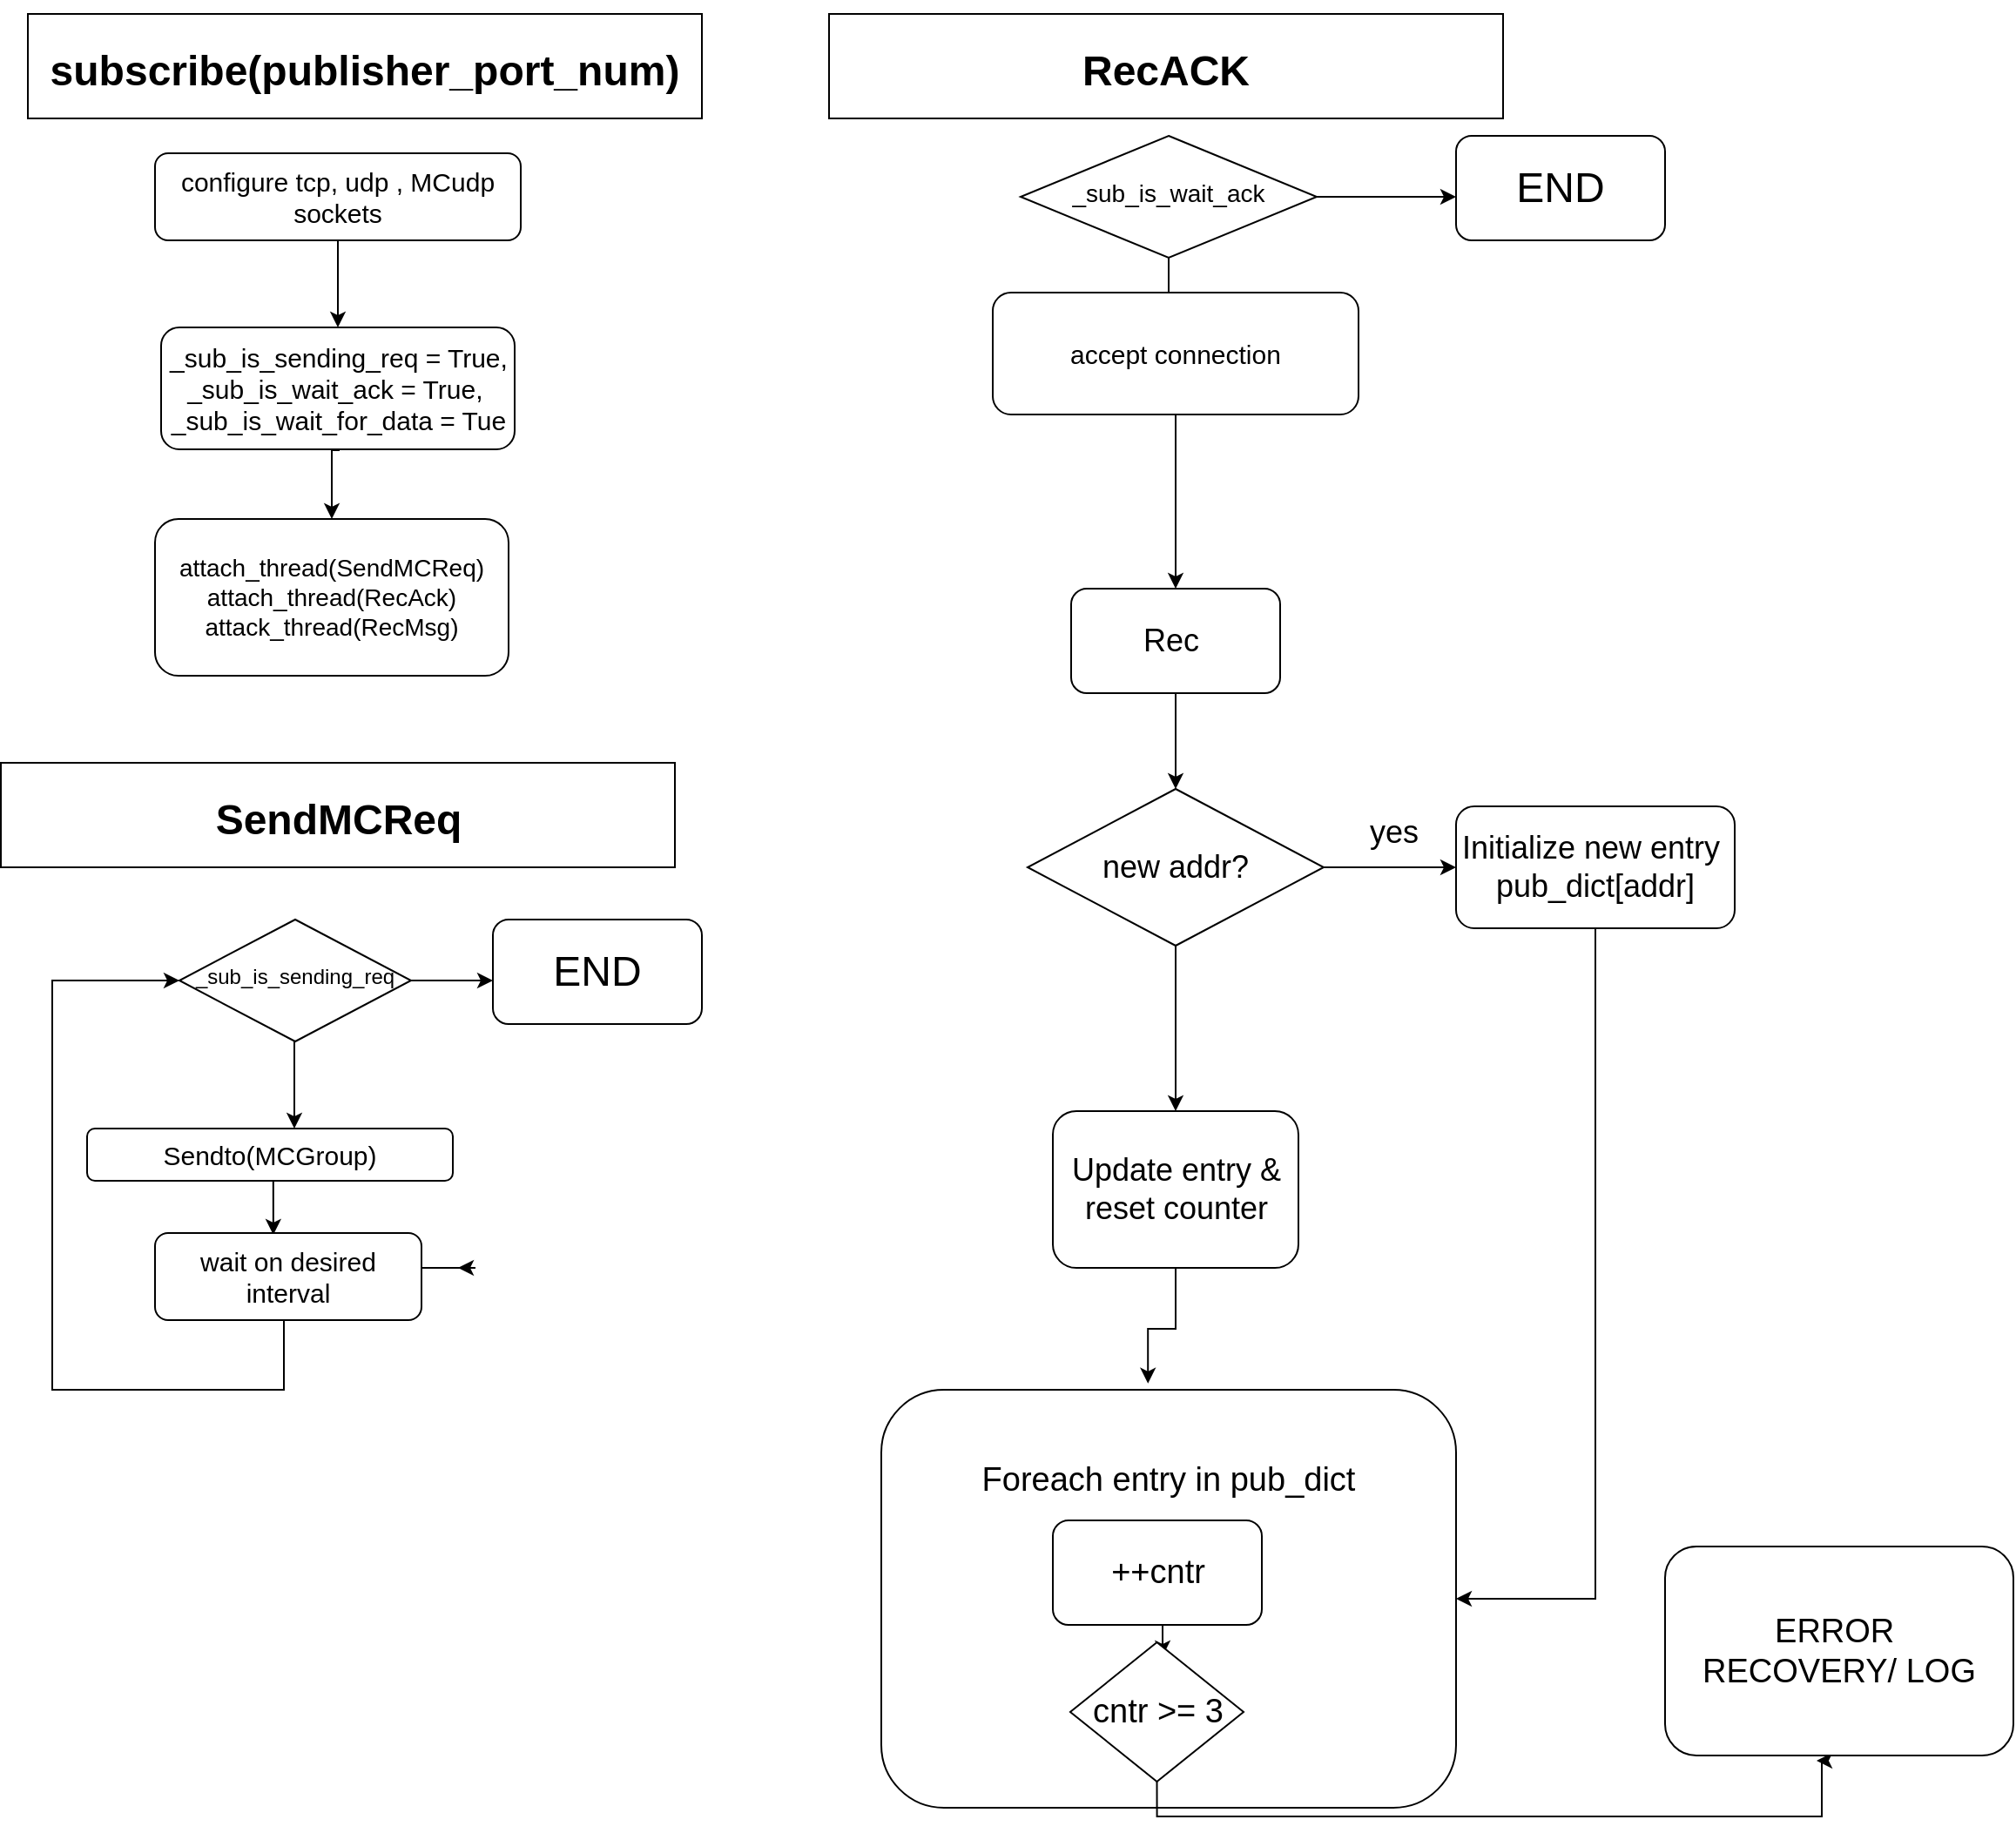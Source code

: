 <mxfile version="20.8.21" type="device"><diagram id="C5RBs43oDa-KdzZeNtuy" name="Page-1"><mxGraphModel dx="2261" dy="796" grid="1" gridSize="10" guides="1" tooltips="1" connect="1" arrows="1" fold="1" page="1" pageScale="1" pageWidth="827" pageHeight="1169" math="0" shadow="0"><root><mxCell id="WIyWlLk6GJQsqaUBKTNV-0"/><mxCell id="WIyWlLk6GJQsqaUBKTNV-1" parent="WIyWlLk6GJQsqaUBKTNV-0"/><mxCell id="fQrUOqj-fyu_gMzclJtU-1" value="&lt;h1&gt;&lt;font style=&quot;font-size: 24px;&quot;&gt;subscribe(publisher_port_num)&lt;/font&gt;&lt;/h1&gt;" style="rounded=0;whiteSpace=wrap;html=1;fontSize=15;" vertex="1" parent="WIyWlLk6GJQsqaUBKTNV-1"><mxGeometry x="-710" y="50" width="387" height="60" as="geometry"/></mxCell><mxCell id="fQrUOqj-fyu_gMzclJtU-2" style="edgeStyle=orthogonalEdgeStyle;rounded=0;orthogonalLoop=1;jettySize=auto;html=1;exitX=0.5;exitY=1;exitDx=0;exitDy=0;entryX=0.5;entryY=0;entryDx=0;entryDy=0;fontSize=24;" edge="1" parent="WIyWlLk6GJQsqaUBKTNV-1" source="fQrUOqj-fyu_gMzclJtU-3" target="fQrUOqj-fyu_gMzclJtU-7"><mxGeometry relative="1" as="geometry"/></mxCell><mxCell id="fQrUOqj-fyu_gMzclJtU-3" value="&lt;font style=&quot;font-size: 15px;&quot;&gt;configure tcp, udp , MCudp sockets&lt;/font&gt;" style="rounded=1;whiteSpace=wrap;html=1;fontSize=12;glass=0;strokeWidth=1;shadow=0;" vertex="1" parent="WIyWlLk6GJQsqaUBKTNV-1"><mxGeometry x="-637" y="130" width="210" height="50" as="geometry"/></mxCell><mxCell id="fQrUOqj-fyu_gMzclJtU-9" style="edgeStyle=orthogonalEdgeStyle;rounded=0;orthogonalLoop=1;jettySize=auto;html=1;entryX=0.5;entryY=0;entryDx=0;entryDy=0;" edge="1" parent="WIyWlLk6GJQsqaUBKTNV-1" target="fQrUOqj-fyu_gMzclJtU-10"><mxGeometry relative="1" as="geometry"><mxPoint x="-532" y="260" as="sourcePoint"/><mxPoint x="-532" y="330" as="targetPoint"/></mxGeometry></mxCell><mxCell id="fQrUOqj-fyu_gMzclJtU-7" value="&lt;span style=&quot;font-size: 15px;&quot;&gt;_sub_is_sending_req = True,&lt;br&gt;_sub_is_wait_ack = True,&amp;nbsp;&lt;br&gt;_sub_is_wait_for_data = Tue&lt;br&gt;&lt;/span&gt;" style="rounded=1;whiteSpace=wrap;html=1;fontSize=12;glass=0;strokeWidth=1;shadow=0;" vertex="1" parent="WIyWlLk6GJQsqaUBKTNV-1"><mxGeometry x="-633.5" y="230" width="203" height="70" as="geometry"/></mxCell><mxCell id="fQrUOqj-fyu_gMzclJtU-10" value="&lt;font style=&quot;font-size: 14px;&quot;&gt;attach_thread(SendMCReq)&lt;br&gt;attach_thread(RecAck)&lt;br&gt;attack_thread(RecMsg)&lt;/font&gt;" style="rounded=1;whiteSpace=wrap;html=1;" vertex="1" parent="WIyWlLk6GJQsqaUBKTNV-1"><mxGeometry x="-637" y="340" width="203" height="90" as="geometry"/></mxCell><mxCell id="fQrUOqj-fyu_gMzclJtU-11" value="&lt;h1&gt;&lt;font style=&quot;font-size: 24px;&quot;&gt;SendMCReq&lt;/font&gt;&lt;/h1&gt;" style="rounded=0;whiteSpace=wrap;html=1;fontSize=15;" vertex="1" parent="WIyWlLk6GJQsqaUBKTNV-1"><mxGeometry x="-725.5" y="480" width="387" height="60" as="geometry"/></mxCell><mxCell id="fQrUOqj-fyu_gMzclJtU-30" style="edgeStyle=orthogonalEdgeStyle;rounded=0;orthogonalLoop=1;jettySize=auto;html=1;exitX=0.5;exitY=1;exitDx=0;exitDy=0;entryX=0.444;entryY=0.02;entryDx=0;entryDy=0;entryPerimeter=0;fontSize=15;" edge="1" parent="WIyWlLk6GJQsqaUBKTNV-1" source="fQrUOqj-fyu_gMzclJtU-12" target="fQrUOqj-fyu_gMzclJtU-24"><mxGeometry relative="1" as="geometry"/></mxCell><mxCell id="fQrUOqj-fyu_gMzclJtU-12" value="&lt;font style=&quot;font-size: 15px;&quot;&gt;Sendto(MCGroup)&lt;/font&gt;" style="rounded=1;whiteSpace=wrap;html=1;fontSize=12;glass=0;strokeWidth=1;shadow=0;" vertex="1" parent="WIyWlLk6GJQsqaUBKTNV-1"><mxGeometry x="-676" y="690" width="210" height="30" as="geometry"/></mxCell><mxCell id="fQrUOqj-fyu_gMzclJtU-14" style="edgeStyle=orthogonalEdgeStyle;rounded=0;orthogonalLoop=1;jettySize=auto;html=1;exitX=1;exitY=0.5;exitDx=0;exitDy=0;fontSize=24;entryX=0;entryY=0.25;entryDx=0;entryDy=0;" edge="1" parent="WIyWlLk6GJQsqaUBKTNV-1" target="fQrUOqj-fyu_gMzclJtU-23"><mxGeometry relative="1" as="geometry"><mxPoint x="-463" y="770" as="targetPoint"/><Array as="points"><mxPoint x="-453" y="770"/></Array><mxPoint x="-523" y="770" as="sourcePoint"/></mxGeometry></mxCell><mxCell id="fQrUOqj-fyu_gMzclJtU-20" style="edgeStyle=orthogonalEdgeStyle;rounded=0;orthogonalLoop=1;jettySize=auto;html=1;exitX=0.5;exitY=1;exitDx=0;exitDy=0;entryX=0;entryY=0.5;entryDx=0;entryDy=0;fontSize=24;" edge="1" parent="WIyWlLk6GJQsqaUBKTNV-1" source="fQrUOqj-fyu_gMzclJtU-24"><mxGeometry relative="1" as="geometry"><Array as="points"><mxPoint x="-563" y="840"/><mxPoint x="-696" y="840"/><mxPoint x="-696" y="605"/></Array><mxPoint x="-623" y="605" as="targetPoint"/></mxGeometry></mxCell><mxCell id="fQrUOqj-fyu_gMzclJtU-24" value="&lt;font style=&quot;font-size: 15px;&quot;&gt;wait on desired interval&lt;/font&gt;" style="rounded=1;whiteSpace=wrap;html=1;fontSize=12;glass=0;strokeWidth=1;shadow=0;" vertex="1" parent="WIyWlLk6GJQsqaUBKTNV-1"><mxGeometry x="-637" y="750" width="153" height="50" as="geometry"/></mxCell><mxCell id="fQrUOqj-fyu_gMzclJtU-25" style="edgeStyle=orthogonalEdgeStyle;rounded=0;orthogonalLoop=1;jettySize=auto;html=1;exitX=0.5;exitY=1;exitDx=0;exitDy=0;fontSize=24;" edge="1" parent="WIyWlLk6GJQsqaUBKTNV-1"><mxGeometry relative="1" as="geometry"><mxPoint x="-557" y="690" as="targetPoint"/><mxPoint x="-557" y="640" as="sourcePoint"/></mxGeometry></mxCell><mxCell id="fQrUOqj-fyu_gMzclJtU-26" style="edgeStyle=orthogonalEdgeStyle;rounded=0;orthogonalLoop=1;jettySize=auto;html=1;exitX=1;exitY=0.5;exitDx=0;exitDy=0;fontSize=24;" edge="1" parent="WIyWlLk6GJQsqaUBKTNV-1"><mxGeometry relative="1" as="geometry"><mxPoint x="-443" y="605" as="targetPoint"/><mxPoint x="-523" y="605" as="sourcePoint"/></mxGeometry></mxCell><mxCell id="fQrUOqj-fyu_gMzclJtU-27" value="END" style="rounded=1;whiteSpace=wrap;html=1;fontSize=24;" vertex="1" parent="WIyWlLk6GJQsqaUBKTNV-1"><mxGeometry x="-443" y="570" width="120" height="60" as="geometry"/></mxCell><mxCell id="fQrUOqj-fyu_gMzclJtU-28" value="_sub_is_sending_req" style="rhombus;whiteSpace=wrap;html=1;shadow=0;fontFamily=Helvetica;fontSize=12;align=center;strokeWidth=1;spacing=6;spacingTop=-4;" vertex="1" parent="WIyWlLk6GJQsqaUBKTNV-1"><mxGeometry x="-623" y="570" width="133" height="70" as="geometry"/></mxCell><mxCell id="fQrUOqj-fyu_gMzclJtU-31" value="&lt;h1&gt;&lt;font style=&quot;font-size: 24px;&quot;&gt;RecACK&lt;/font&gt;&lt;/h1&gt;" style="rounded=0;whiteSpace=wrap;html=1;fontSize=15;" vertex="1" parent="WIyWlLk6GJQsqaUBKTNV-1"><mxGeometry x="-250" y="50" width="387" height="60" as="geometry"/></mxCell><mxCell id="fQrUOqj-fyu_gMzclJtU-42" style="edgeStyle=orthogonalEdgeStyle;rounded=0;orthogonalLoop=1;jettySize=auto;html=1;exitX=0.5;exitY=1;exitDx=0;exitDy=0;entryX=0.481;entryY=0.333;entryDx=0;entryDy=0;entryPerimeter=0;fontSize=14;" edge="1" parent="WIyWlLk6GJQsqaUBKTNV-1" source="fQrUOqj-fyu_gMzclJtU-32" target="fQrUOqj-fyu_gMzclJtU-41"><mxGeometry relative="1" as="geometry"/></mxCell><mxCell id="fQrUOqj-fyu_gMzclJtU-32" value="&lt;font style=&quot;font-size: 14px;&quot;&gt;_sub_is_wait_ack&lt;/font&gt;" style="rhombus;whiteSpace=wrap;html=1;shadow=0;fontFamily=Helvetica;fontSize=12;align=center;strokeWidth=1;spacing=6;spacingTop=-4;" vertex="1" parent="WIyWlLk6GJQsqaUBKTNV-1"><mxGeometry x="-140" y="120" width="170" height="70" as="geometry"/></mxCell><mxCell id="fQrUOqj-fyu_gMzclJtU-39" style="edgeStyle=orthogonalEdgeStyle;rounded=0;orthogonalLoop=1;jettySize=auto;html=1;fontSize=24;" edge="1" parent="WIyWlLk6GJQsqaUBKTNV-1"><mxGeometry relative="1" as="geometry"><mxPoint x="110" y="155" as="targetPoint"/><mxPoint x="30" y="155" as="sourcePoint"/></mxGeometry></mxCell><mxCell id="fQrUOqj-fyu_gMzclJtU-40" value="END" style="rounded=1;whiteSpace=wrap;html=1;fontSize=24;" vertex="1" parent="WIyWlLk6GJQsqaUBKTNV-1"><mxGeometry x="110" y="120" width="120" height="60" as="geometry"/></mxCell><mxCell id="fQrUOqj-fyu_gMzclJtU-63" style="edgeStyle=orthogonalEdgeStyle;rounded=0;orthogonalLoop=1;jettySize=auto;html=1;exitX=0.5;exitY=1;exitDx=0;exitDy=0;fontSize=18;entryX=0.5;entryY=0;entryDx=0;entryDy=0;" edge="1" parent="WIyWlLk6GJQsqaUBKTNV-1" source="fQrUOqj-fyu_gMzclJtU-41" target="fQrUOqj-fyu_gMzclJtU-72"><mxGeometry relative="1" as="geometry"><mxPoint x="-51" y="370" as="targetPoint"/></mxGeometry></mxCell><mxCell id="fQrUOqj-fyu_gMzclJtU-41" value="&lt;font style=&quot;font-size: 15px;&quot;&gt;accept connection&lt;/font&gt;" style="rounded=1;whiteSpace=wrap;html=1;fontSize=12;glass=0;strokeWidth=1;shadow=0;" vertex="1" parent="WIyWlLk6GJQsqaUBKTNV-1"><mxGeometry x="-156" y="210" width="210" height="70" as="geometry"/></mxCell><mxCell id="fQrUOqj-fyu_gMzclJtU-78" style="edgeStyle=orthogonalEdgeStyle;rounded=0;orthogonalLoop=1;jettySize=auto;html=1;exitX=0.5;exitY=1;exitDx=0;exitDy=0;entryX=0.5;entryY=0;entryDx=0;entryDy=0;fontSize=18;" edge="1" parent="WIyWlLk6GJQsqaUBKTNV-1" source="fQrUOqj-fyu_gMzclJtU-72" target="fQrUOqj-fyu_gMzclJtU-75"><mxGeometry relative="1" as="geometry"/></mxCell><mxCell id="fQrUOqj-fyu_gMzclJtU-72" value="Rec&amp;nbsp;" style="rounded=1;whiteSpace=wrap;html=1;fontSize=18;" vertex="1" parent="WIyWlLk6GJQsqaUBKTNV-1"><mxGeometry x="-111" y="380" width="120" height="60" as="geometry"/></mxCell><mxCell id="fQrUOqj-fyu_gMzclJtU-79" style="edgeStyle=orthogonalEdgeStyle;rounded=0;orthogonalLoop=1;jettySize=auto;html=1;exitX=1;exitY=0.5;exitDx=0;exitDy=0;fontSize=18;" edge="1" parent="WIyWlLk6GJQsqaUBKTNV-1" source="fQrUOqj-fyu_gMzclJtU-75" target="fQrUOqj-fyu_gMzclJtU-80"><mxGeometry relative="1" as="geometry"><mxPoint x="150" y="540" as="targetPoint"/></mxGeometry></mxCell><mxCell id="fQrUOqj-fyu_gMzclJtU-82" style="edgeStyle=orthogonalEdgeStyle;rounded=0;orthogonalLoop=1;jettySize=auto;html=1;exitX=0.5;exitY=1;exitDx=0;exitDy=0;fontSize=18;" edge="1" parent="WIyWlLk6GJQsqaUBKTNV-1" source="fQrUOqj-fyu_gMzclJtU-75" target="fQrUOqj-fyu_gMzclJtU-83"><mxGeometry relative="1" as="geometry"><mxPoint x="-51" y="750" as="targetPoint"/></mxGeometry></mxCell><mxCell id="fQrUOqj-fyu_gMzclJtU-75" value="new addr?" style="rhombus;whiteSpace=wrap;html=1;fontSize=18;" vertex="1" parent="WIyWlLk6GJQsqaUBKTNV-1"><mxGeometry x="-136" y="495" width="170" height="90" as="geometry"/></mxCell><mxCell id="fQrUOqj-fyu_gMzclJtU-85" style="edgeStyle=orthogonalEdgeStyle;rounded=0;orthogonalLoop=1;jettySize=auto;html=1;exitX=0.5;exitY=1;exitDx=0;exitDy=0;entryX=1;entryY=0.5;entryDx=0;entryDy=0;fontSize=18;" edge="1" parent="WIyWlLk6GJQsqaUBKTNV-1" source="fQrUOqj-fyu_gMzclJtU-80" target="fQrUOqj-fyu_gMzclJtU-84"><mxGeometry relative="1" as="geometry"/></mxCell><mxCell id="fQrUOqj-fyu_gMzclJtU-80" value="Initialize new entry&amp;nbsp;&lt;br&gt;pub_dict[addr]" style="rounded=1;whiteSpace=wrap;html=1;fontSize=18;" vertex="1" parent="WIyWlLk6GJQsqaUBKTNV-1"><mxGeometry x="110" y="505" width="160" height="70" as="geometry"/></mxCell><mxCell id="fQrUOqj-fyu_gMzclJtU-81" value="yes" style="text;html=1;align=center;verticalAlign=middle;resizable=0;points=[];autosize=1;strokeColor=none;fillColor=none;fontSize=18;" vertex="1" parent="WIyWlLk6GJQsqaUBKTNV-1"><mxGeometry x="49" y="500" width="50" height="40" as="geometry"/></mxCell><mxCell id="fQrUOqj-fyu_gMzclJtU-86" style="edgeStyle=orthogonalEdgeStyle;rounded=0;orthogonalLoop=1;jettySize=auto;html=1;exitX=0.5;exitY=1;exitDx=0;exitDy=0;entryX=0.464;entryY=-0.015;entryDx=0;entryDy=0;entryPerimeter=0;fontSize=18;" edge="1" parent="WIyWlLk6GJQsqaUBKTNV-1" source="fQrUOqj-fyu_gMzclJtU-83" target="fQrUOqj-fyu_gMzclJtU-84"><mxGeometry relative="1" as="geometry"/></mxCell><mxCell id="fQrUOqj-fyu_gMzclJtU-83" value="Update entry &amp;amp; reset counter" style="rounded=1;whiteSpace=wrap;html=1;fontSize=18;" vertex="1" parent="WIyWlLk6GJQsqaUBKTNV-1"><mxGeometry x="-121.5" y="680" width="141" height="90" as="geometry"/></mxCell><mxCell id="fQrUOqj-fyu_gMzclJtU-84" value="&lt;font style=&quot;font-size: 19px;&quot;&gt;Foreach entry in pub_dict&lt;br&gt;&lt;br&gt;++cntr&lt;br&gt;&lt;br&gt;&lt;br&gt;&lt;br&gt;&lt;br&gt;&lt;/font&gt;" style="rounded=1;whiteSpace=wrap;html=1;fontSize=18;" vertex="1" parent="WIyWlLk6GJQsqaUBKTNV-1"><mxGeometry x="-220" y="840" width="330" height="240" as="geometry"/></mxCell><mxCell id="fQrUOqj-fyu_gMzclJtU-92" style="edgeStyle=orthogonalEdgeStyle;rounded=0;orthogonalLoop=1;jettySize=auto;html=1;exitX=0.5;exitY=1;exitDx=0;exitDy=0;entryX=0.533;entryY=0.1;entryDx=0;entryDy=0;entryPerimeter=0;fontSize=19;" edge="1" parent="WIyWlLk6GJQsqaUBKTNV-1" source="fQrUOqj-fyu_gMzclJtU-87" target="fQrUOqj-fyu_gMzclJtU-89"><mxGeometry relative="1" as="geometry"/></mxCell><mxCell id="fQrUOqj-fyu_gMzclJtU-87" value="++cntr" style="rounded=1;whiteSpace=wrap;html=1;fontSize=19;" vertex="1" parent="WIyWlLk6GJQsqaUBKTNV-1"><mxGeometry x="-121.5" y="915" width="120" height="60" as="geometry"/></mxCell><mxCell id="fQrUOqj-fyu_gMzclJtU-94" style="edgeStyle=orthogonalEdgeStyle;rounded=0;orthogonalLoop=1;jettySize=auto;html=1;exitX=0.5;exitY=1;exitDx=0;exitDy=0;entryX=0.435;entryY=1.025;entryDx=0;entryDy=0;entryPerimeter=0;fontSize=19;" edge="1" parent="WIyWlLk6GJQsqaUBKTNV-1" source="fQrUOqj-fyu_gMzclJtU-89" target="fQrUOqj-fyu_gMzclJtU-93"><mxGeometry relative="1" as="geometry"><Array as="points"><mxPoint x="-62" y="1085"/><mxPoint x="320" y="1085"/><mxPoint x="320" y="1053"/></Array></mxGeometry></mxCell><mxCell id="fQrUOqj-fyu_gMzclJtU-89" value="cntr &amp;gt;= 3" style="rhombus;whiteSpace=wrap;html=1;fontSize=19;" vertex="1" parent="WIyWlLk6GJQsqaUBKTNV-1"><mxGeometry x="-111.5" y="985" width="99.5" height="80" as="geometry"/></mxCell><mxCell id="fQrUOqj-fyu_gMzclJtU-93" value="ERROR&amp;nbsp;&lt;br&gt;RECOVERY/ LOG" style="rounded=1;whiteSpace=wrap;html=1;fontSize=19;" vertex="1" parent="WIyWlLk6GJQsqaUBKTNV-1"><mxGeometry x="230" y="930" width="200" height="120" as="geometry"/></mxCell></root></mxGraphModel></diagram></mxfile>